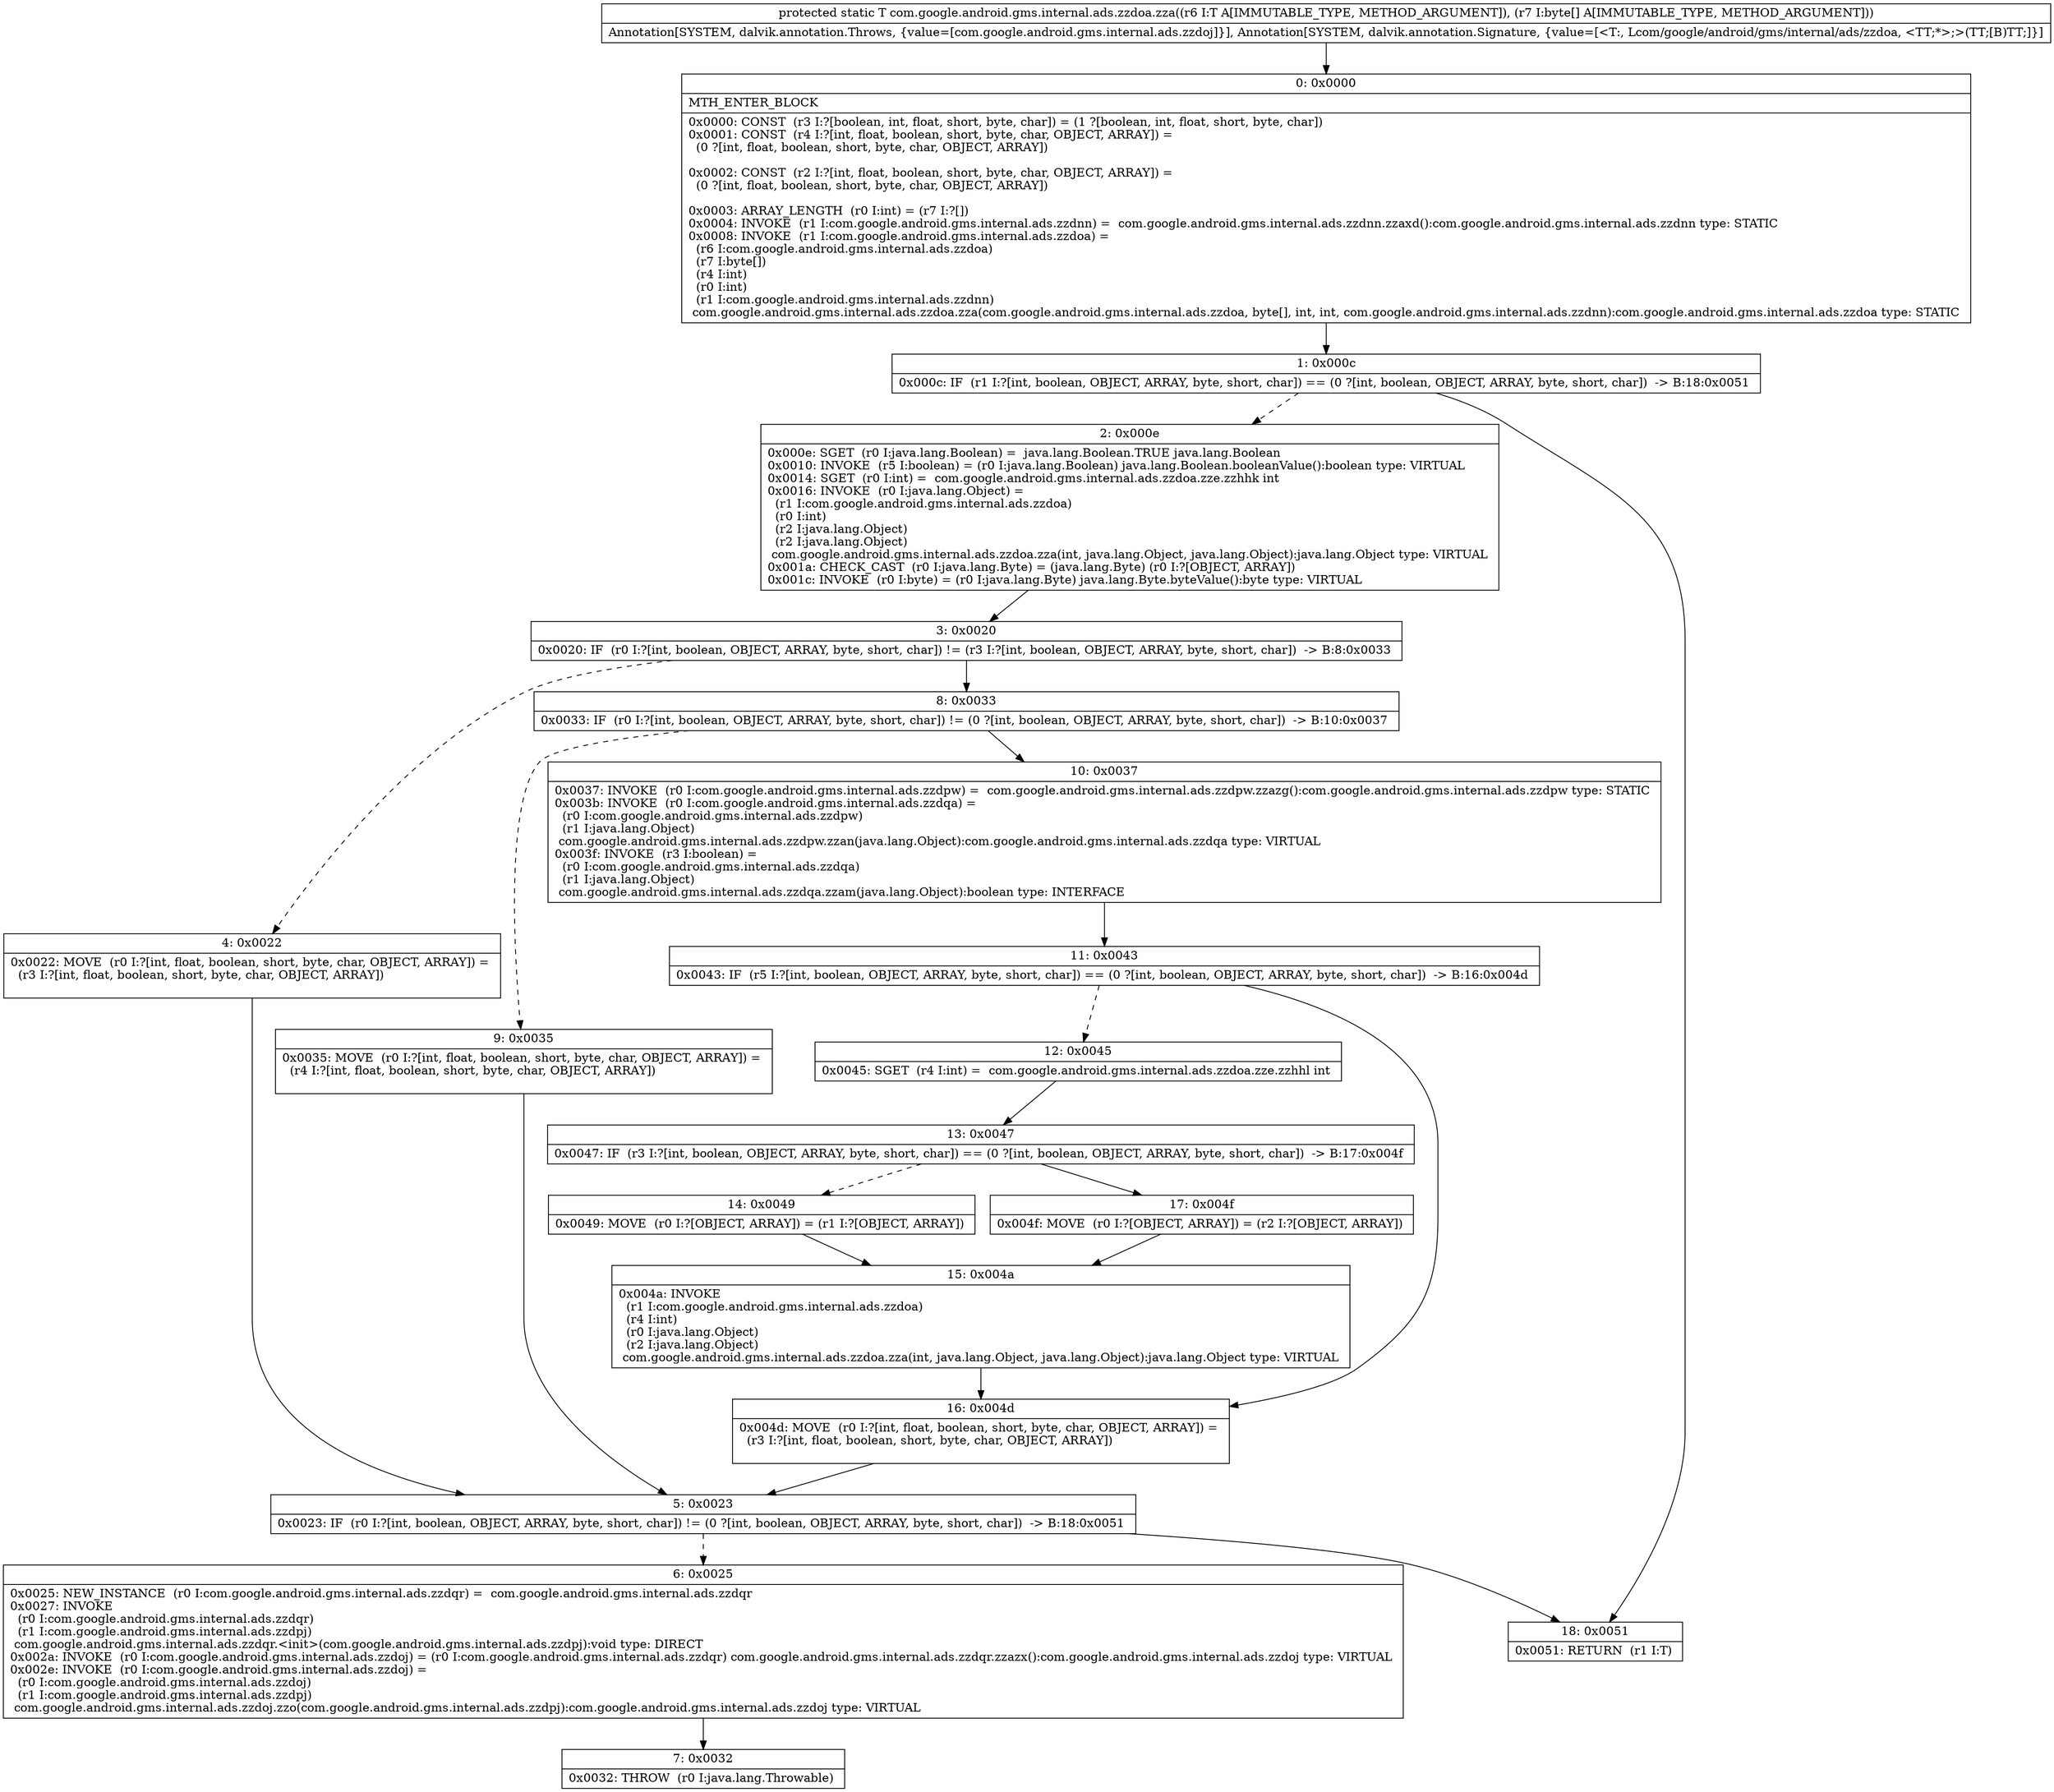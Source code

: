 digraph "CFG forcom.google.android.gms.internal.ads.zzdoa.zza(Lcom\/google\/android\/gms\/internal\/ads\/zzdoa;[B)Lcom\/google\/android\/gms\/internal\/ads\/zzdoa;" {
Node_0 [shape=record,label="{0\:\ 0x0000|MTH_ENTER_BLOCK\l|0x0000: CONST  (r3 I:?[boolean, int, float, short, byte, char]) = (1 ?[boolean, int, float, short, byte, char]) \l0x0001: CONST  (r4 I:?[int, float, boolean, short, byte, char, OBJECT, ARRAY]) = \l  (0 ?[int, float, boolean, short, byte, char, OBJECT, ARRAY])\l \l0x0002: CONST  (r2 I:?[int, float, boolean, short, byte, char, OBJECT, ARRAY]) = \l  (0 ?[int, float, boolean, short, byte, char, OBJECT, ARRAY])\l \l0x0003: ARRAY_LENGTH  (r0 I:int) = (r7 I:?[]) \l0x0004: INVOKE  (r1 I:com.google.android.gms.internal.ads.zzdnn) =  com.google.android.gms.internal.ads.zzdnn.zzaxd():com.google.android.gms.internal.ads.zzdnn type: STATIC \l0x0008: INVOKE  (r1 I:com.google.android.gms.internal.ads.zzdoa) = \l  (r6 I:com.google.android.gms.internal.ads.zzdoa)\l  (r7 I:byte[])\l  (r4 I:int)\l  (r0 I:int)\l  (r1 I:com.google.android.gms.internal.ads.zzdnn)\l com.google.android.gms.internal.ads.zzdoa.zza(com.google.android.gms.internal.ads.zzdoa, byte[], int, int, com.google.android.gms.internal.ads.zzdnn):com.google.android.gms.internal.ads.zzdoa type: STATIC \l}"];
Node_1 [shape=record,label="{1\:\ 0x000c|0x000c: IF  (r1 I:?[int, boolean, OBJECT, ARRAY, byte, short, char]) == (0 ?[int, boolean, OBJECT, ARRAY, byte, short, char])  \-\> B:18:0x0051 \l}"];
Node_2 [shape=record,label="{2\:\ 0x000e|0x000e: SGET  (r0 I:java.lang.Boolean) =  java.lang.Boolean.TRUE java.lang.Boolean \l0x0010: INVOKE  (r5 I:boolean) = (r0 I:java.lang.Boolean) java.lang.Boolean.booleanValue():boolean type: VIRTUAL \l0x0014: SGET  (r0 I:int) =  com.google.android.gms.internal.ads.zzdoa.zze.zzhhk int \l0x0016: INVOKE  (r0 I:java.lang.Object) = \l  (r1 I:com.google.android.gms.internal.ads.zzdoa)\l  (r0 I:int)\l  (r2 I:java.lang.Object)\l  (r2 I:java.lang.Object)\l com.google.android.gms.internal.ads.zzdoa.zza(int, java.lang.Object, java.lang.Object):java.lang.Object type: VIRTUAL \l0x001a: CHECK_CAST  (r0 I:java.lang.Byte) = (java.lang.Byte) (r0 I:?[OBJECT, ARRAY]) \l0x001c: INVOKE  (r0 I:byte) = (r0 I:java.lang.Byte) java.lang.Byte.byteValue():byte type: VIRTUAL \l}"];
Node_3 [shape=record,label="{3\:\ 0x0020|0x0020: IF  (r0 I:?[int, boolean, OBJECT, ARRAY, byte, short, char]) != (r3 I:?[int, boolean, OBJECT, ARRAY, byte, short, char])  \-\> B:8:0x0033 \l}"];
Node_4 [shape=record,label="{4\:\ 0x0022|0x0022: MOVE  (r0 I:?[int, float, boolean, short, byte, char, OBJECT, ARRAY]) = \l  (r3 I:?[int, float, boolean, short, byte, char, OBJECT, ARRAY])\l \l}"];
Node_5 [shape=record,label="{5\:\ 0x0023|0x0023: IF  (r0 I:?[int, boolean, OBJECT, ARRAY, byte, short, char]) != (0 ?[int, boolean, OBJECT, ARRAY, byte, short, char])  \-\> B:18:0x0051 \l}"];
Node_6 [shape=record,label="{6\:\ 0x0025|0x0025: NEW_INSTANCE  (r0 I:com.google.android.gms.internal.ads.zzdqr) =  com.google.android.gms.internal.ads.zzdqr \l0x0027: INVOKE  \l  (r0 I:com.google.android.gms.internal.ads.zzdqr)\l  (r1 I:com.google.android.gms.internal.ads.zzdpj)\l com.google.android.gms.internal.ads.zzdqr.\<init\>(com.google.android.gms.internal.ads.zzdpj):void type: DIRECT \l0x002a: INVOKE  (r0 I:com.google.android.gms.internal.ads.zzdoj) = (r0 I:com.google.android.gms.internal.ads.zzdqr) com.google.android.gms.internal.ads.zzdqr.zzazx():com.google.android.gms.internal.ads.zzdoj type: VIRTUAL \l0x002e: INVOKE  (r0 I:com.google.android.gms.internal.ads.zzdoj) = \l  (r0 I:com.google.android.gms.internal.ads.zzdoj)\l  (r1 I:com.google.android.gms.internal.ads.zzdpj)\l com.google.android.gms.internal.ads.zzdoj.zzo(com.google.android.gms.internal.ads.zzdpj):com.google.android.gms.internal.ads.zzdoj type: VIRTUAL \l}"];
Node_7 [shape=record,label="{7\:\ 0x0032|0x0032: THROW  (r0 I:java.lang.Throwable) \l}"];
Node_8 [shape=record,label="{8\:\ 0x0033|0x0033: IF  (r0 I:?[int, boolean, OBJECT, ARRAY, byte, short, char]) != (0 ?[int, boolean, OBJECT, ARRAY, byte, short, char])  \-\> B:10:0x0037 \l}"];
Node_9 [shape=record,label="{9\:\ 0x0035|0x0035: MOVE  (r0 I:?[int, float, boolean, short, byte, char, OBJECT, ARRAY]) = \l  (r4 I:?[int, float, boolean, short, byte, char, OBJECT, ARRAY])\l \l}"];
Node_10 [shape=record,label="{10\:\ 0x0037|0x0037: INVOKE  (r0 I:com.google.android.gms.internal.ads.zzdpw) =  com.google.android.gms.internal.ads.zzdpw.zzazg():com.google.android.gms.internal.ads.zzdpw type: STATIC \l0x003b: INVOKE  (r0 I:com.google.android.gms.internal.ads.zzdqa) = \l  (r0 I:com.google.android.gms.internal.ads.zzdpw)\l  (r1 I:java.lang.Object)\l com.google.android.gms.internal.ads.zzdpw.zzan(java.lang.Object):com.google.android.gms.internal.ads.zzdqa type: VIRTUAL \l0x003f: INVOKE  (r3 I:boolean) = \l  (r0 I:com.google.android.gms.internal.ads.zzdqa)\l  (r1 I:java.lang.Object)\l com.google.android.gms.internal.ads.zzdqa.zzam(java.lang.Object):boolean type: INTERFACE \l}"];
Node_11 [shape=record,label="{11\:\ 0x0043|0x0043: IF  (r5 I:?[int, boolean, OBJECT, ARRAY, byte, short, char]) == (0 ?[int, boolean, OBJECT, ARRAY, byte, short, char])  \-\> B:16:0x004d \l}"];
Node_12 [shape=record,label="{12\:\ 0x0045|0x0045: SGET  (r4 I:int) =  com.google.android.gms.internal.ads.zzdoa.zze.zzhhl int \l}"];
Node_13 [shape=record,label="{13\:\ 0x0047|0x0047: IF  (r3 I:?[int, boolean, OBJECT, ARRAY, byte, short, char]) == (0 ?[int, boolean, OBJECT, ARRAY, byte, short, char])  \-\> B:17:0x004f \l}"];
Node_14 [shape=record,label="{14\:\ 0x0049|0x0049: MOVE  (r0 I:?[OBJECT, ARRAY]) = (r1 I:?[OBJECT, ARRAY]) \l}"];
Node_15 [shape=record,label="{15\:\ 0x004a|0x004a: INVOKE  \l  (r1 I:com.google.android.gms.internal.ads.zzdoa)\l  (r4 I:int)\l  (r0 I:java.lang.Object)\l  (r2 I:java.lang.Object)\l com.google.android.gms.internal.ads.zzdoa.zza(int, java.lang.Object, java.lang.Object):java.lang.Object type: VIRTUAL \l}"];
Node_16 [shape=record,label="{16\:\ 0x004d|0x004d: MOVE  (r0 I:?[int, float, boolean, short, byte, char, OBJECT, ARRAY]) = \l  (r3 I:?[int, float, boolean, short, byte, char, OBJECT, ARRAY])\l \l}"];
Node_17 [shape=record,label="{17\:\ 0x004f|0x004f: MOVE  (r0 I:?[OBJECT, ARRAY]) = (r2 I:?[OBJECT, ARRAY]) \l}"];
Node_18 [shape=record,label="{18\:\ 0x0051|0x0051: RETURN  (r1 I:T) \l}"];
MethodNode[shape=record,label="{protected static T com.google.android.gms.internal.ads.zzdoa.zza((r6 I:T A[IMMUTABLE_TYPE, METHOD_ARGUMENT]), (r7 I:byte[] A[IMMUTABLE_TYPE, METHOD_ARGUMENT]))  | Annotation[SYSTEM, dalvik.annotation.Throws, \{value=[com.google.android.gms.internal.ads.zzdoj]\}], Annotation[SYSTEM, dalvik.annotation.Signature, \{value=[\<T:, Lcom\/google\/android\/gms\/internal\/ads\/zzdoa, \<TT;*\>;\>(TT;[B)TT;]\}]\l}"];
MethodNode -> Node_0;
Node_0 -> Node_1;
Node_1 -> Node_2[style=dashed];
Node_1 -> Node_18;
Node_2 -> Node_3;
Node_3 -> Node_4[style=dashed];
Node_3 -> Node_8;
Node_4 -> Node_5;
Node_5 -> Node_6[style=dashed];
Node_5 -> Node_18;
Node_6 -> Node_7;
Node_8 -> Node_9[style=dashed];
Node_8 -> Node_10;
Node_9 -> Node_5;
Node_10 -> Node_11;
Node_11 -> Node_12[style=dashed];
Node_11 -> Node_16;
Node_12 -> Node_13;
Node_13 -> Node_14[style=dashed];
Node_13 -> Node_17;
Node_14 -> Node_15;
Node_15 -> Node_16;
Node_16 -> Node_5;
Node_17 -> Node_15;
}

